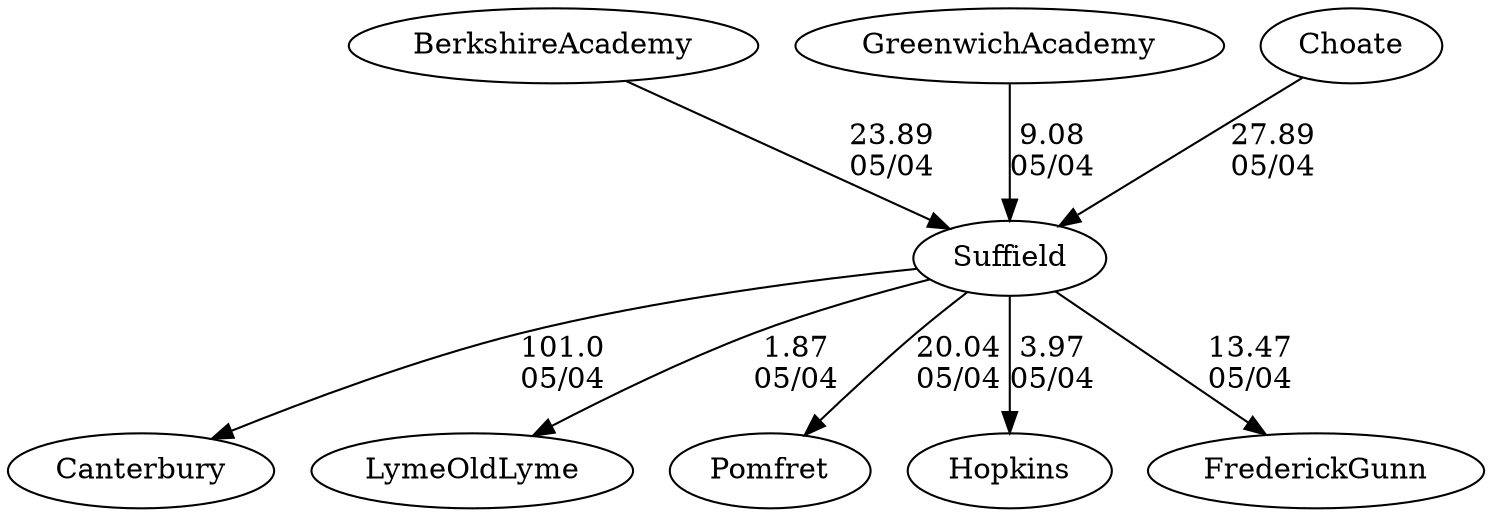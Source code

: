digraph girls2foursSuffield {Canterbury [URL="girls2foursSuffieldCanterbury.html"];LymeOldLyme [URL="girls2foursSuffieldLymeOldLyme.html"];Suffield [URL="girls2foursSuffieldSuffield.html"];BerkshireAcademy [URL="girls2foursSuffieldBerkshireAcademy.html"];GreenwichAcademy [URL="girls2foursSuffieldGreenwichAcademy.html"];Pomfret [URL="girls2foursSuffieldPomfret.html"];Choate [URL="girls2foursSuffieldChoate.html"];Hopkins [URL="girls2foursSuffieldHopkins.html"];FrederickGunn [URL="girls2foursSuffieldFrederickGunn.html"];Suffield -> LymeOldLyme[label="1.87
05/04", weight="99", tooltip="Founder's Day Regatta			
", URL="", random="random"]; 
Suffield -> Hopkins[label="3.97
05/04", weight="97", tooltip="Founder's Day Regatta			
", URL="", random="random"]; 
Suffield -> FrederickGunn[label="13.47
05/04", weight="87", tooltip="Founder's Day Regatta			
", URL="", random="random"]; 
Suffield -> Pomfret[label="20.04
05/04", weight="80", tooltip="Founder's Day Regatta			
", URL="", random="random"]; 
Suffield -> Canterbury[label="101.0
05/04", weight="-1", tooltip="Founder's Day Regatta			
", URL="", random="random"]; 
Choate -> Suffield[label="27.89
05/04", weight="73", tooltip="Founder's Day Regatta			
", URL="", random="random"]; 
BerkshireAcademy -> Suffield[label="23.89
05/04", weight="77", tooltip="Founder's Day Regatta			
", URL="", random="random"]; 
GreenwichAcademy -> Suffield[label="9.08
05/04", weight="91", tooltip="Founder's Day Regatta			
", URL="", random="random"]}